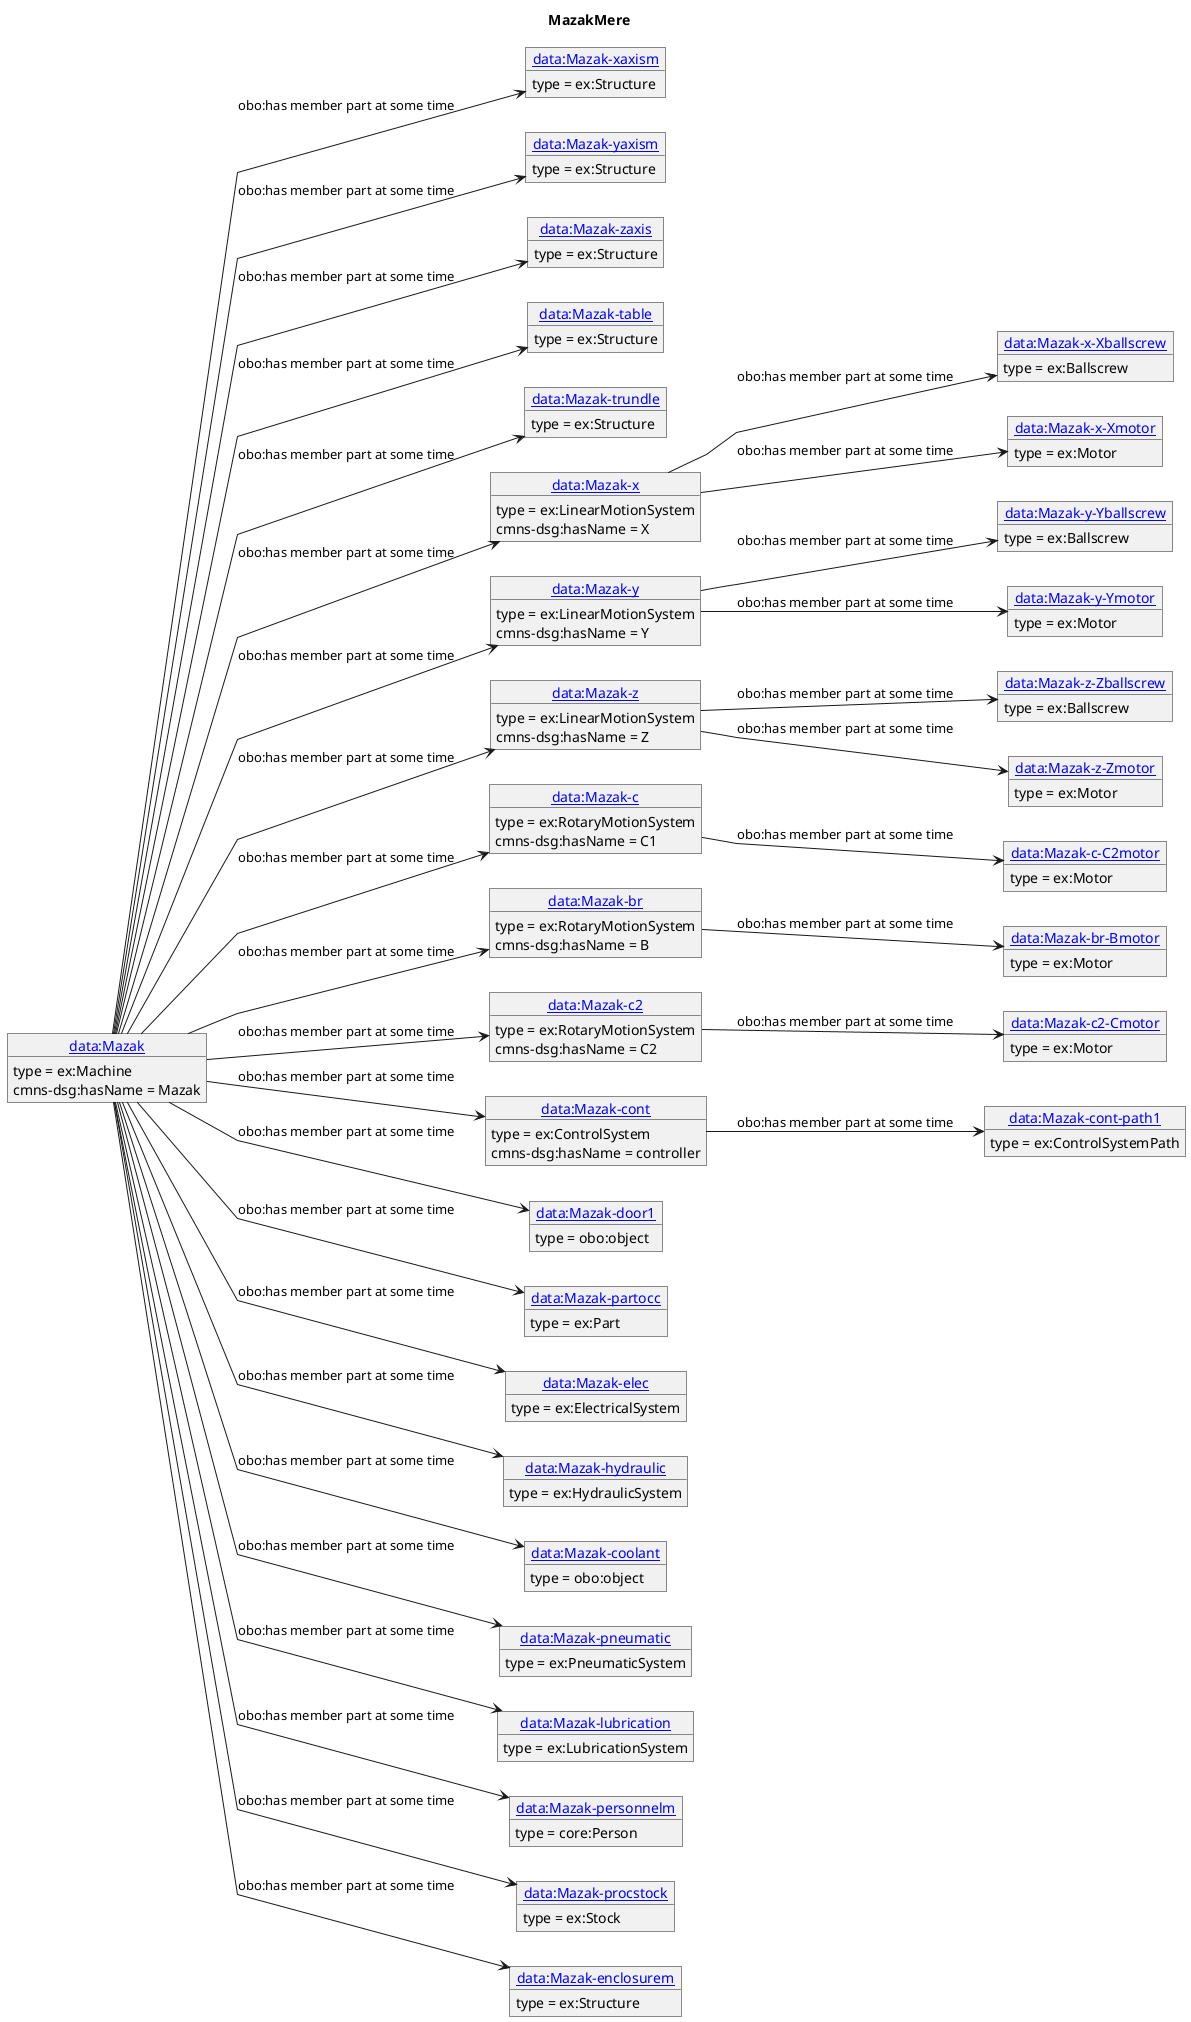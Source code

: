 @startuml
skinparam linetype polyline
left to right direction
title MazakMere
object "[[./Mazak.html data:Mazak]]" as o1 {
 type = ex:Machine
 }
object "[[./Mazak-xaxism.html data:Mazak-xaxism]]" as o2 {
 type = ex:Structure
 }
object "[[./Mazak-yaxism.html data:Mazak-yaxism]]" as o3 {
 type = ex:Structure
 }
object "[[./Mazak-zaxis.html data:Mazak-zaxis]]" as o4 {
 type = ex:Structure
 }
object "[[./Mazak-table.html data:Mazak-table]]" as o5 {
 type = ex:Structure
 }
object "[[./Mazak-trundle.html data:Mazak-trundle]]" as o6 {
 type = ex:Structure
 }
object "[[./Mazak-x.html data:Mazak-x]]" as o7 {
 type = ex:LinearMotionSystem
 }
object "[[./Mazak-y.html data:Mazak-y]]" as o8 {
 type = ex:LinearMotionSystem
 }
object "[[./Mazak-z.html data:Mazak-z]]" as o9 {
 type = ex:LinearMotionSystem
 }
object "[[./Mazak-c.html data:Mazak-c]]" as o10 {
 type = ex:RotaryMotionSystem
 }
object "[[./Mazak-br.html data:Mazak-br]]" as o11 {
 type = ex:RotaryMotionSystem
 }
object "[[./Mazak-c2.html data:Mazak-c2]]" as o12 {
 type = ex:RotaryMotionSystem
 }
object "[[./Mazak-cont.html data:Mazak-cont]]" as o13 {
 type = ex:ControlSystem
 }
object "[[./Mazak-door1.html data:Mazak-door1]]" as o14 {
 type = obo:object
 }
object "[[./Mazak-partocc.html data:Mazak-partocc]]" as o15 {
 type = ex:Part
 }
object "[[./Mazak-elec.html data:Mazak-elec]]" as o16 {
 type = ex:ElectricalSystem
 }
object "[[./Mazak-hydraulic.html data:Mazak-hydraulic]]" as o17 {
 type = ex:HydraulicSystem
 }
object "[[./Mazak-coolant.html data:Mazak-coolant]]" as o18 {
 type = obo:object
 }
object "[[./Mazak-pneumatic.html data:Mazak-pneumatic]]" as o19 {
 type = ex:PneumaticSystem
 }
object "[[./Mazak-lubrication.html data:Mazak-lubrication]]" as o20 {
 type = ex:LubricationSystem
 }
object "[[./Mazak-personnelm.html data:Mazak-personnelm]]" as o21 {
 type = core:Person
 }
object "[[./Mazak-procstock.html data:Mazak-procstock]]" as o22 {
 type = ex:Stock
 }
object "[[./Mazak-enclosurem.html data:Mazak-enclosurem]]" as o23 {
 type = ex:Structure
 }
object "[[./Mazak-x-Xballscrew.html data:Mazak-x-Xballscrew]]" as o24 {
 type = ex:Ballscrew
 }
object "[[./Mazak-x-Xmotor.html data:Mazak-x-Xmotor]]" as o25 {
 type = ex:Motor
 }
object "[[./Mazak-y-Yballscrew.html data:Mazak-y-Yballscrew]]" as o26 {
 type = ex:Ballscrew
 }
object "[[./Mazak-y-Ymotor.html data:Mazak-y-Ymotor]]" as o27 {
 type = ex:Motor
 }
object "[[./Mazak-z-Zballscrew.html data:Mazak-z-Zballscrew]]" as o28 {
 type = ex:Ballscrew
 }
object "[[./Mazak-z-Zmotor.html data:Mazak-z-Zmotor]]" as o29 {
 type = ex:Motor
 }
object "[[./Mazak-c-C2motor.html data:Mazak-c-C2motor]]" as o30 {
 type = ex:Motor
 }
object "[[./Mazak-br-Bmotor.html data:Mazak-br-Bmotor]]" as o31 {
 type = ex:Motor
 }
object "[[./Mazak-c2-Cmotor.html data:Mazak-c2-Cmotor]]" as o32 {
 type = ex:Motor
 }
object "[[./Mazak-cont-path1.html data:Mazak-cont-path1]]" as o33 {
 type = ex:ControlSystemPath
 }
o1 --> o2 : obo:has member part at some time
o1 : cmns-dsg:hasName = Mazak
o1 --> o3 : obo:has member part at some time
o1 --> o4 : obo:has member part at some time
o1 --> o5 : obo:has member part at some time
o1 --> o6 : obo:has member part at some time
o1 --> o7 : obo:has member part at some time
o1 --> o8 : obo:has member part at some time
o1 --> o9 : obo:has member part at some time
o1 --> o10 : obo:has member part at some time
o1 --> o11 : obo:has member part at some time
o1 --> o12 : obo:has member part at some time
o1 --> o13 : obo:has member part at some time
o1 --> o14 : obo:has member part at some time
o1 --> o15 : obo:has member part at some time
o1 --> o16 : obo:has member part at some time
o1 --> o17 : obo:has member part at some time
o1 --> o18 : obo:has member part at some time
o1 --> o19 : obo:has member part at some time
o1 --> o20 : obo:has member part at some time
o1 --> o21 : obo:has member part at some time
o1 --> o22 : obo:has member part at some time
o1 --> o23 : obo:has member part at some time
o7 --> o24 : obo:has member part at some time
o7 : cmns-dsg:hasName = X
o7 --> o25 : obo:has member part at some time
o8 --> o26 : obo:has member part at some time
o8 : cmns-dsg:hasName = Y
o8 --> o27 : obo:has member part at some time
o9 --> o28 : obo:has member part at some time
o9 : cmns-dsg:hasName = Z
o9 --> o29 : obo:has member part at some time
o10 --> o30 : obo:has member part at some time
o10 : cmns-dsg:hasName = C1
o11 --> o31 : obo:has member part at some time
o11 : cmns-dsg:hasName = B
o12 --> o32 : obo:has member part at some time
o12 : cmns-dsg:hasName = C2
o13 --> o33 : obo:has member part at some time
o13 : cmns-dsg:hasName = controller
@enduml
